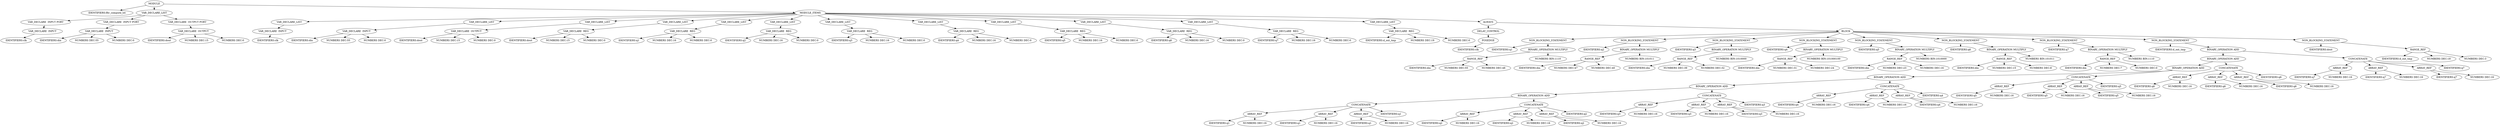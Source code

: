 digraph G {	
ranksep=.25;
	0 [label="MODULE"];
	1 [label="IDENTIFIERS:fltr_compute_h4"];
	0 -> 1;
	2 [label="VAR_DECLARE_LIST"];
	0 -> 2;
	3 [label="VAR_DECLARE  INPUT PORT"];
	2 -> 3;
	4 [label="VAR_DECLARE  INPUT"];
	3 -> 4;
	5 [label="IDENTIFIERS:clk"];
	4 -> 5;
	16 [label="VAR_DECLARE  INPUT PORT"];
	2 -> 16;
	17 [label="VAR_DECLARE  INPUT"];
	16 -> 17;
	18 [label="IDENTIFIERS:din"];
	17 -> 18;
	19 [label="NUMBERS DEC:55"];
	17 -> 19;
	20 [label="NUMBERS DEC:0"];
	17 -> 20;
	29 [label="VAR_DECLARE  OUTPUT PORT"];
	2 -> 29;
	30 [label="VAR_DECLARE  OUTPUT"];
	29 -> 30;
	31 [label="IDENTIFIERS:dout"];
	30 -> 31;
	32 [label="NUMBERS DEC:15"];
	30 -> 32;
	33 [label="NUMBERS DEC:0"];
	30 -> 33;
	42 [label="MODULE_ITEMS"];
	0 -> 42;
	43 [label="VAR_DECLARE_LIST"];
	42 -> 43;
	44 [label="VAR_DECLARE  INPUT"];
	43 -> 44;
	45 [label="IDENTIFIERS:clk"];
	44 -> 45;
	51 [label="VAR_DECLARE_LIST"];
	42 -> 51;
	52 [label="VAR_DECLARE  INPUT"];
	51 -> 52;
	53 [label="IDENTIFIERS:din"];
	52 -> 53;
	54 [label="NUMBERS DEC:55"];
	52 -> 54;
	55 [label="NUMBERS DEC:0"];
	52 -> 55;
	59 [label="VAR_DECLARE_LIST"];
	42 -> 59;
	60 [label="VAR_DECLARE  OUTPUT"];
	59 -> 60;
	61 [label="IDENTIFIERS:dout"];
	60 -> 61;
	62 [label="NUMBERS DEC:15"];
	60 -> 62;
	63 [label="NUMBERS DEC:0"];
	60 -> 63;
	67 [label="VAR_DECLARE_LIST"];
	42 -> 67;
	68 [label="VAR_DECLARE  REG"];
	67 -> 68;
	69 [label="IDENTIFIERS:dout"];
	68 -> 69;
	70 [label="NUMBERS DEC:15"];
	68 -> 70;
	71 [label="NUMBERS DEC:0"];
	68 -> 71;
	75 [label="VAR_DECLARE_LIST"];
	42 -> 75;
	76 [label="VAR_DECLARE  REG"];
	75 -> 76;
	77 [label="IDENTIFIERS:q1"];
	76 -> 77;
	78 [label="NUMBERS DEC:16"];
	76 -> 78;
	79 [label="NUMBERS DEC:0"];
	76 -> 79;
	83 [label="VAR_DECLARE_LIST"];
	42 -> 83;
	84 [label="VAR_DECLARE  REG"];
	83 -> 84;
	85 [label="IDENTIFIERS:q2"];
	84 -> 85;
	86 [label="NUMBERS DEC:16"];
	84 -> 86;
	87 [label="NUMBERS DEC:0"];
	84 -> 87;
	91 [label="VAR_DECLARE_LIST"];
	42 -> 91;
	92 [label="VAR_DECLARE  REG"];
	91 -> 92;
	93 [label="IDENTIFIERS:q3"];
	92 -> 93;
	94 [label="NUMBERS DEC:16"];
	92 -> 94;
	95 [label="NUMBERS DEC:0"];
	92 -> 95;
	99 [label="VAR_DECLARE_LIST"];
	42 -> 99;
	100 [label="VAR_DECLARE  REG"];
	99 -> 100;
	101 [label="IDENTIFIERS:q4"];
	100 -> 101;
	102 [label="NUMBERS DEC:16"];
	100 -> 102;
	103 [label="NUMBERS DEC:0"];
	100 -> 103;
	107 [label="VAR_DECLARE_LIST"];
	42 -> 107;
	108 [label="VAR_DECLARE  REG"];
	107 -> 108;
	109 [label="IDENTIFIERS:q5"];
	108 -> 109;
	110 [label="NUMBERS DEC:16"];
	108 -> 110;
	111 [label="NUMBERS DEC:0"];
	108 -> 111;
	115 [label="VAR_DECLARE_LIST"];
	42 -> 115;
	116 [label="VAR_DECLARE  REG"];
	115 -> 116;
	117 [label="IDENTIFIERS:q6"];
	116 -> 117;
	118 [label="NUMBERS DEC:16"];
	116 -> 118;
	119 [label="NUMBERS DEC:0"];
	116 -> 119;
	123 [label="VAR_DECLARE_LIST"];
	42 -> 123;
	124 [label="VAR_DECLARE  REG"];
	123 -> 124;
	125 [label="IDENTIFIERS:q7"];
	124 -> 125;
	126 [label="NUMBERS DEC:16"];
	124 -> 126;
	127 [label="NUMBERS DEC:0"];
	124 -> 127;
	131 [label="VAR_DECLARE_LIST"];
	42 -> 131;
	132 [label="VAR_DECLARE  REG"];
	131 -> 132;
	133 [label="IDENTIFIERS:d_out_tmp"];
	132 -> 133;
	134 [label="NUMBERS DEC:19"];
	132 -> 134;
	135 [label="NUMBERS DEC:0"];
	132 -> 135;
	139 [label="ALWAYS"];
	42 -> 139;
	140 [label="DELAY_CONTROL"];
	139 -> 140;
	141 [label="POSEDGE"];
	140 -> 141;
	142 [label="IDENTIFIERS:clk"];
	141 -> 142;
	143 [label="BLOCK"];
	139 -> 143;
	144 [label="NON_BLOCKING_STATEMENT"];
	143 -> 144;
	145 [label="IDENTIFIERS:q1"];
	144 -> 145;
	146 [label="BINARY_OPERATION MULTIPLY"];
	144 -> 146;
	147 [label="RANGE_REF"];
	146 -> 147;
	148 [label="IDENTIFIERS:din"];
	147 -> 148;
	149 [label="NUMBERS DEC:55"];
	147 -> 149;
	150 [label="NUMBERS DEC:48"];
	147 -> 150;
	151 [label="NUMBERS BIN:1110"];
	146 -> 151;
	152 [label="NON_BLOCKING_STATEMENT"];
	143 -> 152;
	153 [label="IDENTIFIERS:q2"];
	152 -> 153;
	154 [label="BINARY_OPERATION MULTIPLY"];
	152 -> 154;
	155 [label="RANGE_REF"];
	154 -> 155;
	156 [label="IDENTIFIERS:din"];
	155 -> 156;
	157 [label="NUMBERS DEC:47"];
	155 -> 157;
	158 [label="NUMBERS DEC:40"];
	155 -> 158;
	159 [label="NUMBERS BIN:101011"];
	154 -> 159;
	160 [label="NON_BLOCKING_STATEMENT"];
	143 -> 160;
	161 [label="IDENTIFIERS:q3"];
	160 -> 161;
	162 [label="BINARY_OPERATION MULTIPLY"];
	160 -> 162;
	163 [label="RANGE_REF"];
	162 -> 163;
	164 [label="IDENTIFIERS:din"];
	163 -> 164;
	165 [label="NUMBERS DEC:39"];
	163 -> 165;
	166 [label="NUMBERS DEC:32"];
	163 -> 166;
	167 [label="NUMBERS BIN:1010000"];
	162 -> 167;
	168 [label="NON_BLOCKING_STATEMENT"];
	143 -> 168;
	169 [label="IDENTIFIERS:q4"];
	168 -> 169;
	170 [label="BINARY_OPERATION MULTIPLY"];
	168 -> 170;
	171 [label="RANGE_REF"];
	170 -> 171;
	172 [label="IDENTIFIERS:din"];
	171 -> 172;
	173 [label="NUMBERS DEC:31"];
	171 -> 173;
	174 [label="NUMBERS DEC:24"];
	171 -> 174;
	175 [label="NUMBERS BIN:101000100"];
	170 -> 175;
	176 [label="NON_BLOCKING_STATEMENT"];
	143 -> 176;
	177 [label="IDENTIFIERS:q5"];
	176 -> 177;
	178 [label="BINARY_OPERATION MULTIPLY"];
	176 -> 178;
	179 [label="RANGE_REF"];
	178 -> 179;
	180 [label="IDENTIFIERS:din"];
	179 -> 180;
	181 [label="NUMBERS DEC:23"];
	179 -> 181;
	182 [label="NUMBERS DEC:16"];
	179 -> 182;
	183 [label="NUMBERS BIN:1010000"];
	178 -> 183;
	184 [label="NON_BLOCKING_STATEMENT"];
	143 -> 184;
	185 [label="IDENTIFIERS:q6"];
	184 -> 185;
	186 [label="BINARY_OPERATION MULTIPLY"];
	184 -> 186;
	187 [label="RANGE_REF"];
	186 -> 187;
	188 [label="IDENTIFIERS:din"];
	187 -> 188;
	189 [label="NUMBERS DEC:15"];
	187 -> 189;
	190 [label="NUMBERS DEC:8"];
	187 -> 190;
	191 [label="NUMBERS BIN:101011"];
	186 -> 191;
	192 [label="NON_BLOCKING_STATEMENT"];
	143 -> 192;
	193 [label="IDENTIFIERS:q7"];
	192 -> 193;
	194 [label="BINARY_OPERATION MULTIPLY"];
	192 -> 194;
	195 [label="RANGE_REF"];
	194 -> 195;
	196 [label="IDENTIFIERS:din"];
	195 -> 196;
	197 [label="NUMBERS DEC:7"];
	195 -> 197;
	198 [label="NUMBERS DEC:0"];
	195 -> 198;
	199 [label="NUMBERS BIN:1110"];
	194 -> 199;
	200 [label="NON_BLOCKING_STATEMENT"];
	143 -> 200;
	201 [label="IDENTIFIERS:d_out_tmp"];
	200 -> 201;
	202 [label="BINARY_OPERATION ADD"];
	200 -> 202;
	203 [label="BINARY_OPERATION ADD"];
	202 -> 203;
	204 [label="BINARY_OPERATION ADD"];
	203 -> 204;
	205 [label="BINARY_OPERATION ADD"];
	204 -> 205;
	206 [label="BINARY_OPERATION ADD"];
	205 -> 206;
	207 [label="BINARY_OPERATION ADD"];
	206 -> 207;
	208 [label="CONCATENATE"];
	207 -> 208;
	209 [label="ARRAY_REF"];
	208 -> 209;
	210 [label="IDENTIFIERS:q1"];
	209 -> 210;
	211 [label="NUMBERS DEC:16"];
	209 -> 211;
	212 [label="ARRAY_REF"];
	208 -> 212;
	213 [label="IDENTIFIERS:q1"];
	212 -> 213;
	214 [label="NUMBERS DEC:16"];
	212 -> 214;
	215 [label="ARRAY_REF"];
	208 -> 215;
	216 [label="IDENTIFIERS:q1"];
	215 -> 216;
	217 [label="NUMBERS DEC:16"];
	215 -> 217;
	218 [label="IDENTIFIERS:q1"];
	208 -> 218;
	219 [label="CONCATENATE"];
	207 -> 219;
	220 [label="ARRAY_REF"];
	219 -> 220;
	221 [label="IDENTIFIERS:q2"];
	220 -> 221;
	222 [label="NUMBERS DEC:16"];
	220 -> 222;
	223 [label="ARRAY_REF"];
	219 -> 223;
	224 [label="IDENTIFIERS:q2"];
	223 -> 224;
	225 [label="NUMBERS DEC:16"];
	223 -> 225;
	226 [label="ARRAY_REF"];
	219 -> 226;
	227 [label="IDENTIFIERS:q2"];
	226 -> 227;
	228 [label="NUMBERS DEC:16"];
	226 -> 228;
	229 [label="IDENTIFIERS:q2"];
	219 -> 229;
	230 [label="CONCATENATE"];
	206 -> 230;
	231 [label="ARRAY_REF"];
	230 -> 231;
	232 [label="IDENTIFIERS:q3"];
	231 -> 232;
	233 [label="NUMBERS DEC:16"];
	231 -> 233;
	234 [label="ARRAY_REF"];
	230 -> 234;
	235 [label="IDENTIFIERS:q3"];
	234 -> 235;
	236 [label="NUMBERS DEC:16"];
	234 -> 236;
	237 [label="ARRAY_REF"];
	230 -> 237;
	238 [label="IDENTIFIERS:q3"];
	237 -> 238;
	239 [label="NUMBERS DEC:16"];
	237 -> 239;
	240 [label="IDENTIFIERS:q3"];
	230 -> 240;
	241 [label="CONCATENATE"];
	205 -> 241;
	242 [label="ARRAY_REF"];
	241 -> 242;
	243 [label="IDENTIFIERS:q4"];
	242 -> 243;
	244 [label="NUMBERS DEC:16"];
	242 -> 244;
	245 [label="ARRAY_REF"];
	241 -> 245;
	246 [label="IDENTIFIERS:q4"];
	245 -> 246;
	247 [label="NUMBERS DEC:16"];
	245 -> 247;
	248 [label="ARRAY_REF"];
	241 -> 248;
	249 [label="IDENTIFIERS:q4"];
	248 -> 249;
	250 [label="NUMBERS DEC:16"];
	248 -> 250;
	251 [label="IDENTIFIERS:q4"];
	241 -> 251;
	252 [label="CONCATENATE"];
	204 -> 252;
	253 [label="ARRAY_REF"];
	252 -> 253;
	254 [label="IDENTIFIERS:q5"];
	253 -> 254;
	255 [label="NUMBERS DEC:16"];
	253 -> 255;
	256 [label="ARRAY_REF"];
	252 -> 256;
	257 [label="IDENTIFIERS:q5"];
	256 -> 257;
	258 [label="NUMBERS DEC:16"];
	256 -> 258;
	259 [label="ARRAY_REF"];
	252 -> 259;
	260 [label="IDENTIFIERS:q5"];
	259 -> 260;
	261 [label="NUMBERS DEC:16"];
	259 -> 261;
	262 [label="IDENTIFIERS:q5"];
	252 -> 262;
	263 [label="CONCATENATE"];
	203 -> 263;
	264 [label="ARRAY_REF"];
	263 -> 264;
	265 [label="IDENTIFIERS:q6"];
	264 -> 265;
	266 [label="NUMBERS DEC:16"];
	264 -> 266;
	267 [label="ARRAY_REF"];
	263 -> 267;
	268 [label="IDENTIFIERS:q6"];
	267 -> 268;
	269 [label="NUMBERS DEC:16"];
	267 -> 269;
	270 [label="ARRAY_REF"];
	263 -> 270;
	271 [label="IDENTIFIERS:q6"];
	270 -> 271;
	272 [label="NUMBERS DEC:16"];
	270 -> 272;
	273 [label="IDENTIFIERS:q6"];
	263 -> 273;
	274 [label="CONCATENATE"];
	202 -> 274;
	275 [label="ARRAY_REF"];
	274 -> 275;
	276 [label="IDENTIFIERS:q7"];
	275 -> 276;
	277 [label="NUMBERS DEC:16"];
	275 -> 277;
	278 [label="ARRAY_REF"];
	274 -> 278;
	279 [label="IDENTIFIERS:q7"];
	278 -> 279;
	280 [label="NUMBERS DEC:16"];
	278 -> 280;
	281 [label="ARRAY_REF"];
	274 -> 281;
	282 [label="IDENTIFIERS:q7"];
	281 -> 282;
	283 [label="NUMBERS DEC:16"];
	281 -> 283;
	284 [label="IDENTIFIERS:q7"];
	274 -> 284;
	285 [label="NON_BLOCKING_STATEMENT"];
	143 -> 285;
	286 [label="IDENTIFIERS:dout"];
	285 -> 286;
	287 [label="RANGE_REF"];
	285 -> 287;
	288 [label="IDENTIFIERS:d_out_tmp"];
	287 -> 288;
	289 [label="NUMBERS DEC:18"];
	287 -> 289;
	290 [label="NUMBERS DEC:3"];
	287 -> 290;
}
